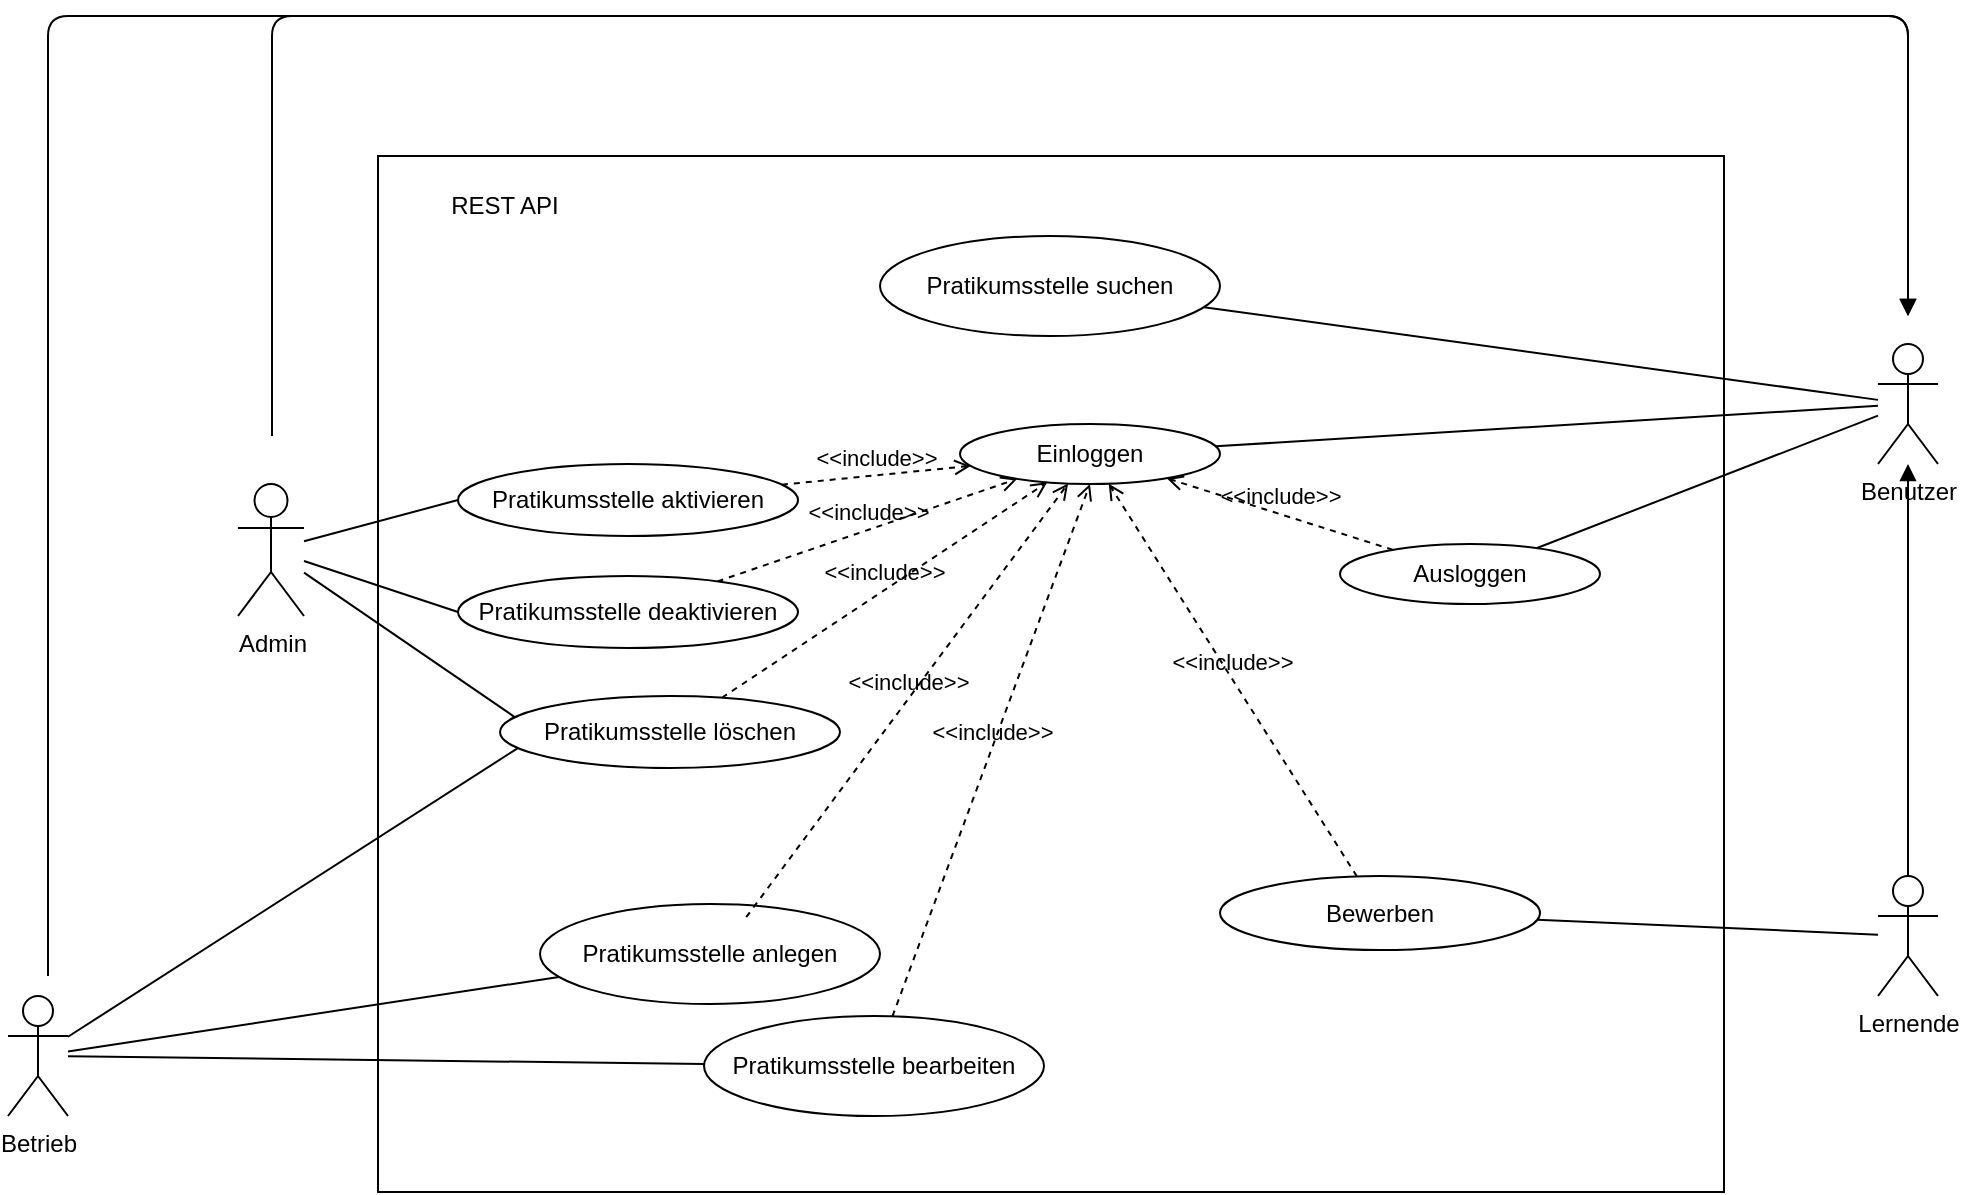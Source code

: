 <mxfile>
    <diagram name="Page-1" id="OR2eZVDD8Wp4GMD3wSqp">
        <mxGraphModel dx="664" dy="438" grid="1" gridSize="10" guides="1" tooltips="1" connect="1" arrows="1" fold="1" page="1" pageScale="1" pageWidth="1169" pageHeight="827" math="0" shadow="0">
            <root>
                <mxCell id="0"/>
                <mxCell id="1" parent="0"/>
                <mxCell id="deuMdUlMVk6O5wJ9eWme-16" value="" style="rounded=0;whiteSpace=wrap;html=1;" parent="1" vertex="1">
                    <mxGeometry x="287" y="142" width="673" height="518" as="geometry"/>
                </mxCell>
                <mxCell id="7" style="edgeStyle=none;html=1;endArrow=none;endFill=0;" parent="1" source="15" target="deuMdUlMVk6O5wJ9eWme-2" edge="1">
                    <mxGeometry relative="1" as="geometry"/>
                </mxCell>
                <mxCell id="8" style="edgeStyle=none;html=1;endArrow=none;endFill=0;entryX=0.051;entryY=0.317;entryDx=0;entryDy=0;entryPerimeter=0;" parent="1" source="deuMdUlMVk6O5wJ9eWme-1" target="6" edge="1">
                    <mxGeometry relative="1" as="geometry"/>
                </mxCell>
                <mxCell id="37" style="edgeStyle=none;html=1;startArrow=none;startFill=0;endArrow=none;endFill=0;entryX=0;entryY=0.5;entryDx=0;entryDy=0;" parent="1" source="deuMdUlMVk6O5wJ9eWme-1" target="26" edge="1">
                    <mxGeometry relative="1" as="geometry"/>
                </mxCell>
                <mxCell id="38" style="edgeStyle=none;html=1;startArrow=none;startFill=0;endArrow=none;endFill=0;entryX=0;entryY=0.5;entryDx=0;entryDy=0;" parent="1" source="deuMdUlMVk6O5wJ9eWme-1" target="27" edge="1">
                    <mxGeometry relative="1" as="geometry"/>
                </mxCell>
                <mxCell id="deuMdUlMVk6O5wJ9eWme-1" value="Admin" style="shape=umlActor;verticalLabelPosition=bottom;verticalAlign=top;html=1;outlineConnect=0;" parent="1" vertex="1">
                    <mxGeometry x="217" y="306" width="33" height="66" as="geometry"/>
                </mxCell>
                <mxCell id="deuMdUlMVk6O5wJ9eWme-2" value="Einloggen" style="ellipse;whiteSpace=wrap;html=1;" parent="1" vertex="1">
                    <mxGeometry x="578" y="276" width="130" height="30" as="geometry"/>
                </mxCell>
                <mxCell id="35" style="edgeStyle=none;html=1;startArrow=none;startFill=0;endArrow=none;endFill=0;" parent="1" source="deuMdUlMVk6O5wJ9eWme-5" target="deuMdUlMVk6O5wJ9eWme-12" edge="1">
                    <mxGeometry relative="1" as="geometry"/>
                </mxCell>
                <mxCell id="36" style="edgeStyle=none;html=1;startArrow=none;startFill=0;endArrow=none;endFill=0;" parent="1" source="deuMdUlMVk6O5wJ9eWme-5" target="25" edge="1">
                    <mxGeometry relative="1" as="geometry"/>
                </mxCell>
                <mxCell id="39" style="edgeStyle=none;html=1;startArrow=none;startFill=0;endArrow=none;endFill=0;entryX=0.055;entryY=0.716;entryDx=0;entryDy=0;entryPerimeter=0;" parent="1" source="deuMdUlMVk6O5wJ9eWme-5" target="6" edge="1">
                    <mxGeometry relative="1" as="geometry"/>
                </mxCell>
                <mxCell id="deuMdUlMVk6O5wJ9eWme-5" value="Betrieb" style="shape=umlActor;verticalLabelPosition=bottom;verticalAlign=top;html=1;outlineConnect=0;" parent="1" vertex="1">
                    <mxGeometry x="102" y="562" width="30" height="60" as="geometry"/>
                </mxCell>
                <mxCell id="deuMdUlMVk6O5wJ9eWme-6" value="Lernende" style="shape=umlActor;verticalLabelPosition=bottom;verticalAlign=top;html=1;outlineConnect=0;" parent="1" vertex="1">
                    <mxGeometry x="1037" y="502" width="30" height="60" as="geometry"/>
                </mxCell>
                <mxCell id="deuMdUlMVk6O5wJ9eWme-11" value="Ausloggen" style="ellipse;whiteSpace=wrap;html=1;" parent="1" vertex="1">
                    <mxGeometry x="768" y="336" width="130" height="30" as="geometry"/>
                </mxCell>
                <mxCell id="deuMdUlMVk6O5wJ9eWme-12" value="Pratikumsstelle anlegen" style="ellipse;whiteSpace=wrap;html=1;" parent="1" vertex="1">
                    <mxGeometry x="368" y="516" width="170" height="50" as="geometry"/>
                </mxCell>
                <mxCell id="33" style="edgeStyle=none;html=1;startArrow=none;startFill=0;endArrow=none;endFill=0;" parent="1" source="deuMdUlMVk6O5wJ9eWme-13" target="deuMdUlMVk6O5wJ9eWme-6" edge="1">
                    <mxGeometry relative="1" as="geometry"/>
                </mxCell>
                <mxCell id="deuMdUlMVk6O5wJ9eWme-13" value="Bewerben" style="ellipse;whiteSpace=wrap;html=1;" parent="1" vertex="1">
                    <mxGeometry x="708" y="502" width="160" height="37" as="geometry"/>
                </mxCell>
                <mxCell id="deuMdUlMVk6O5wJ9eWme-17" value="REST API" style="text;html=1;align=center;verticalAlign=middle;resizable=0;points=[];autosize=1;strokeColor=none;fillColor=none;" parent="1" vertex="1">
                    <mxGeometry x="310" y="152" width="80" height="30" as="geometry"/>
                </mxCell>
                <mxCell id="deuMdUlMVk6O5wJ9eWme-21" value="" style="endArrow=none;html=1;rounded=0;" parent="1" source="15" target="deuMdUlMVk6O5wJ9eWme-11" edge="1">
                    <mxGeometry width="50" height="50" relative="1" as="geometry">
                        <mxPoint x="227" y="286" as="sourcePoint"/>
                        <mxPoint x="277" y="236" as="targetPoint"/>
                    </mxGeometry>
                </mxCell>
                <mxCell id="2" value="Pratikumsstelle suchen" style="ellipse;whiteSpace=wrap;html=1;" parent="1" vertex="1">
                    <mxGeometry x="538" y="182" width="170" height="50" as="geometry"/>
                </mxCell>
                <mxCell id="6" value="Pratikumsstelle löschen" style="ellipse;whiteSpace=wrap;html=1;" parent="1" vertex="1">
                    <mxGeometry x="348" y="412" width="170" height="36" as="geometry"/>
                </mxCell>
                <mxCell id="10" value="&amp;lt;&amp;lt;include&amp;gt;&amp;gt;" style="html=1;verticalAlign=bottom;labelBackgroundColor=none;endArrow=open;endFill=0;dashed=1;" parent="1" source="deuMdUlMVk6O5wJ9eWme-11" target="deuMdUlMVk6O5wJ9eWme-2" edge="1">
                    <mxGeometry width="160" relative="1" as="geometry">
                        <mxPoint x="698" y="476" as="sourcePoint"/>
                        <mxPoint x="858" y="476" as="targetPoint"/>
                    </mxGeometry>
                </mxCell>
                <mxCell id="13" value="&amp;lt;&amp;lt;include&amp;gt;&amp;gt;" style="html=1;verticalAlign=bottom;labelBackgroundColor=none;endArrow=open;endFill=0;dashed=1;" parent="1" source="deuMdUlMVk6O5wJ9eWme-13" target="deuMdUlMVk6O5wJ9eWme-2" edge="1">
                    <mxGeometry width="160" relative="1" as="geometry">
                        <mxPoint x="639.299" y="486.464" as="sourcePoint"/>
                        <mxPoint x="733.211" y="345.829" as="targetPoint"/>
                    </mxGeometry>
                </mxCell>
                <mxCell id="14" value="&amp;lt;&amp;lt;include&amp;gt;&amp;gt;" style="html=1;verticalAlign=bottom;labelBackgroundColor=none;endArrow=open;endFill=0;dashed=1;" parent="1" source="6" target="deuMdUlMVk6O5wJ9eWme-2" edge="1">
                    <mxGeometry width="160" relative="1" as="geometry">
                        <mxPoint x="629.355" y="476.467" as="sourcePoint"/>
                        <mxPoint x="723.116" y="335.826" as="targetPoint"/>
                    </mxGeometry>
                </mxCell>
                <mxCell id="16" style="edgeStyle=none;html=1;endArrow=none;endFill=0;startArrow=block;startFill=1;" parent="1" source="15" target="deuMdUlMVk6O5wJ9eWme-6" edge="1">
                    <mxGeometry relative="1" as="geometry"/>
                </mxCell>
                <mxCell id="17" style="edgeStyle=none;html=1;startArrow=block;startFill=1;endArrow=none;endFill=0;" parent="1" edge="1">
                    <mxGeometry relative="1" as="geometry">
                        <mxPoint x="1052" y="222" as="sourcePoint"/>
                        <mxPoint x="234" y="282" as="targetPoint"/>
                        <Array as="points">
                            <mxPoint x="1052" y="72"/>
                            <mxPoint x="234" y="72"/>
                        </Array>
                    </mxGeometry>
                </mxCell>
                <mxCell id="20" style="edgeStyle=none;html=1;startArrow=none;startFill=0;endArrow=none;endFill=0;" parent="1" source="15" target="2" edge="1">
                    <mxGeometry relative="1" as="geometry"/>
                </mxCell>
                <mxCell id="15" value="Benutzer" style="shape=umlActor;verticalLabelPosition=bottom;verticalAlign=top;html=1;outlineConnect=0;" parent="1" vertex="1">
                    <mxGeometry x="1037" y="236" width="30" height="60" as="geometry"/>
                </mxCell>
                <mxCell id="18" style="edgeStyle=none;html=1;startArrow=block;startFill=1;endArrow=none;endFill=0;" parent="1" edge="1">
                    <mxGeometry relative="1" as="geometry">
                        <mxPoint x="1052" y="222" as="sourcePoint"/>
                        <mxPoint x="122" y="552" as="targetPoint"/>
                        <Array as="points">
                            <mxPoint x="1052" y="72"/>
                            <mxPoint x="122" y="72"/>
                        </Array>
                    </mxGeometry>
                </mxCell>
                <mxCell id="25" value="Pratikumsstelle bearbeiten" style="ellipse;whiteSpace=wrap;html=1;" parent="1" vertex="1">
                    <mxGeometry x="450" y="572" width="170" height="50" as="geometry"/>
                </mxCell>
                <mxCell id="26" value="Pratikumsstelle aktivieren" style="ellipse;whiteSpace=wrap;html=1;" parent="1" vertex="1">
                    <mxGeometry x="327" y="296" width="170" height="36" as="geometry"/>
                </mxCell>
                <mxCell id="27" value="Pratikumsstelle deaktivieren" style="ellipse;whiteSpace=wrap;html=1;" parent="1" vertex="1">
                    <mxGeometry x="327" y="352" width="170" height="36" as="geometry"/>
                </mxCell>
                <mxCell id="29" value="&amp;lt;&amp;lt;include&amp;gt;&amp;gt;" style="html=1;verticalAlign=bottom;labelBackgroundColor=none;endArrow=open;endFill=0;dashed=1;" parent="1" edge="1">
                    <mxGeometry width="160" relative="1" as="geometry">
                        <mxPoint x="471.132" y="522.575" as="sourcePoint"/>
                        <mxPoint x="632.048" y="305.786" as="targetPoint"/>
                    </mxGeometry>
                </mxCell>
                <mxCell id="30" value="&amp;lt;&amp;lt;include&amp;gt;&amp;gt;" style="html=1;verticalAlign=bottom;labelBackgroundColor=none;endArrow=open;endFill=0;dashed=1;entryX=0.5;entryY=1;entryDx=0;entryDy=0;" parent="1" source="25" target="deuMdUlMVk6O5wJ9eWme-2" edge="1">
                    <mxGeometry width="160" relative="1" as="geometry">
                        <mxPoint x="481.132" y="532.575" as="sourcePoint"/>
                        <mxPoint x="642.048" y="315.786" as="targetPoint"/>
                    </mxGeometry>
                </mxCell>
                <mxCell id="31" value="&amp;lt;&amp;lt;include&amp;gt;&amp;gt;" style="html=1;verticalAlign=bottom;labelBackgroundColor=none;endArrow=open;endFill=0;dashed=1;" parent="1" source="27" target="deuMdUlMVk6O5wJ9eWme-2" edge="1">
                    <mxGeometry width="160" relative="1" as="geometry">
                        <mxPoint x="491.132" y="542.575" as="sourcePoint"/>
                        <mxPoint x="652.048" y="325.786" as="targetPoint"/>
                    </mxGeometry>
                </mxCell>
                <mxCell id="32" value="&amp;lt;&amp;lt;include&amp;gt;&amp;gt;" style="html=1;verticalAlign=bottom;labelBackgroundColor=none;endArrow=open;endFill=0;dashed=1;" parent="1" source="26" target="deuMdUlMVk6O5wJ9eWme-2" edge="1">
                    <mxGeometry width="160" relative="1" as="geometry">
                        <mxPoint x="501.132" y="552.575" as="sourcePoint"/>
                        <mxPoint x="662.048" y="335.786" as="targetPoint"/>
                    </mxGeometry>
                </mxCell>
            </root>
        </mxGraphModel>
    </diagram>
</mxfile>